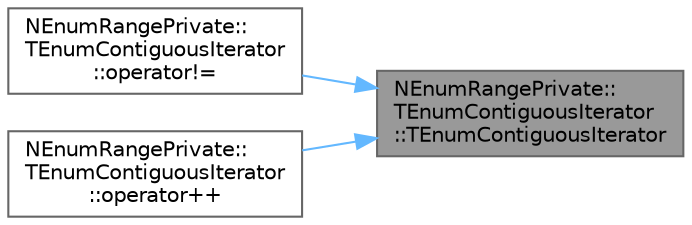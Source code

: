 digraph "NEnumRangePrivate::TEnumContiguousIterator::TEnumContiguousIterator"
{
 // INTERACTIVE_SVG=YES
 // LATEX_PDF_SIZE
  bgcolor="transparent";
  edge [fontname=Helvetica,fontsize=10,labelfontname=Helvetica,labelfontsize=10];
  node [fontname=Helvetica,fontsize=10,shape=box,height=0.2,width=0.4];
  rankdir="RL";
  Node1 [id="Node000001",label="NEnumRangePrivate::\lTEnumContiguousIterator\l::TEnumContiguousIterator",height=0.2,width=0.4,color="gray40", fillcolor="grey60", style="filled", fontcolor="black",tooltip=" "];
  Node1 -> Node2 [id="edge1_Node000001_Node000002",dir="back",color="steelblue1",style="solid",tooltip=" "];
  Node2 [id="Node000002",label="NEnumRangePrivate::\lTEnumContiguousIterator\l::operator!=",height=0.2,width=0.4,color="grey40", fillcolor="white", style="filled",URL="$df/d9e/structNEnumRangePrivate_1_1TEnumContiguousIterator.html#a7b400292e30d6b27dfd2d48fc2dd8c98",tooltip=" "];
  Node1 -> Node3 [id="edge2_Node000001_Node000003",dir="back",color="steelblue1",style="solid",tooltip=" "];
  Node3 [id="Node000003",label="NEnumRangePrivate::\lTEnumContiguousIterator\l::operator++",height=0.2,width=0.4,color="grey40", fillcolor="white", style="filled",URL="$df/d9e/structNEnumRangePrivate_1_1TEnumContiguousIterator.html#afb580b61b5d6e7b3c68ed10de62b12de",tooltip=" "];
}
